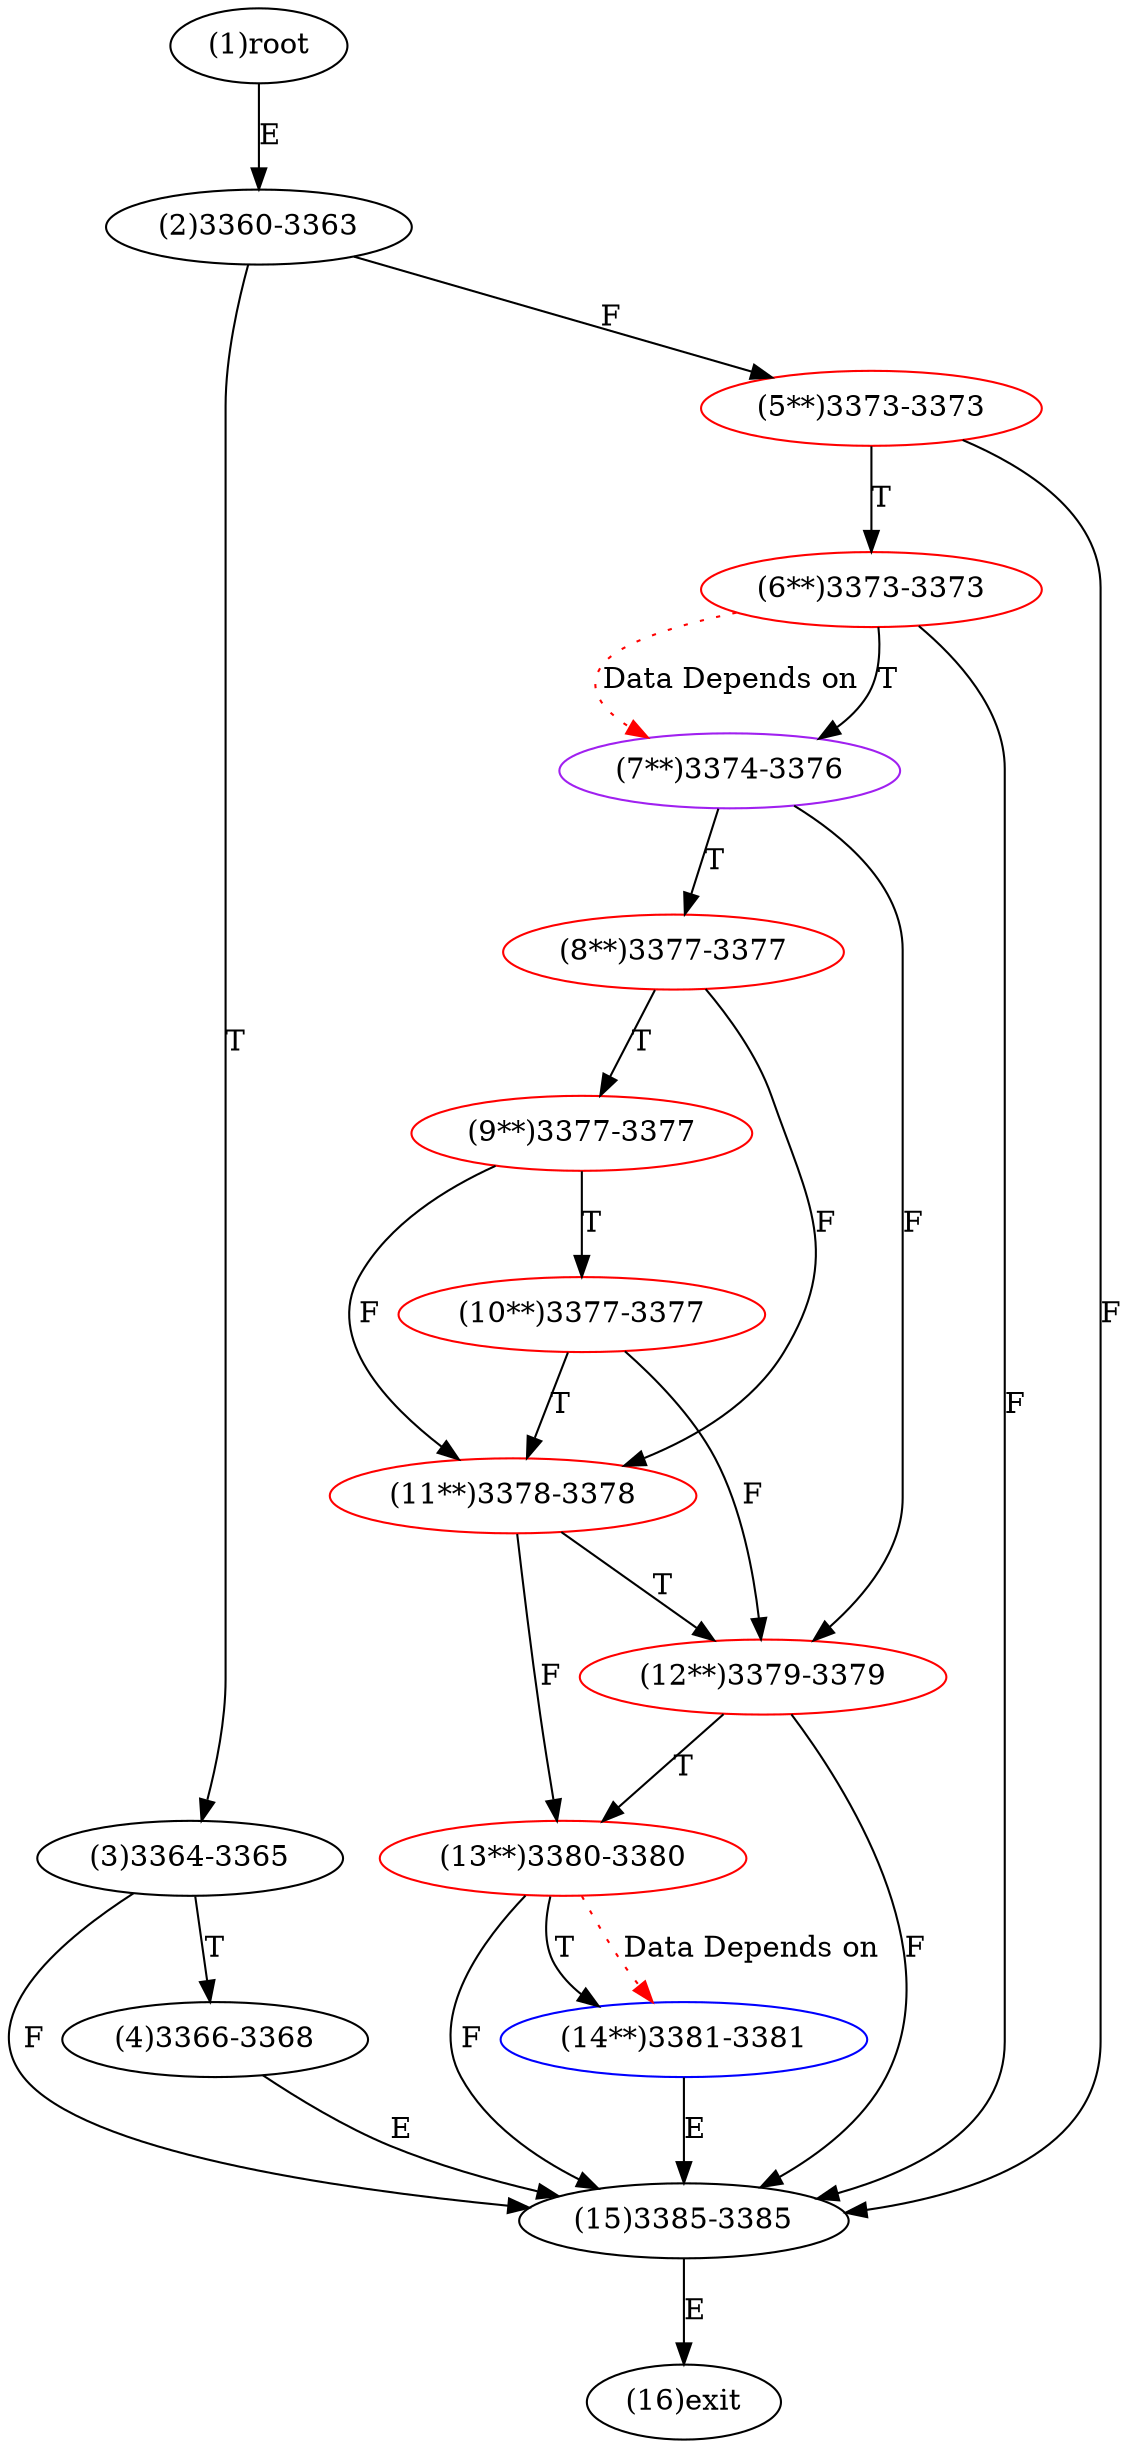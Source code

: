 digraph "" { 
1[ label="(1)root"];
2[ label="(2)3360-3363"];
3[ label="(3)3364-3365"];
4[ label="(4)3366-3368"];
5[ label="(5**)3373-3373",color=red];
6[ label="(6**)3373-3373",color=red];
7[ label="(7**)3374-3376",color=purple];
8[ label="(8**)3377-3377",color=red];
9[ label="(9**)3377-3377",color=red];
10[ label="(10**)3377-3377",color=red];
11[ label="(11**)3378-3378",color=red];
12[ label="(12**)3379-3379",color=red];
13[ label="(13**)3380-3380",color=red];
14[ label="(14**)3381-3381",color=blue];
15[ label="(15)3385-3385"];
16[ label="(16)exit"];
1->2[ label="E"];
2->5[ label="F"];
2->3[ label="T"];
3->15[ label="F"];
3->4[ label="T"];
4->15[ label="E"];
5->15[ label="F"];
5->6[ label="T"];
6->15[ label="F"];
6->7[ label="T"];
7->12[ label="F"];
7->8[ label="T"];
8->11[ label="F"];
8->9[ label="T"];
9->11[ label="F"];
9->10[ label="T"];
10->12[ label="F"];
10->11[ label="T"];
11->13[ label="F"];
11->12[ label="T"];
12->15[ label="F"];
12->13[ label="T"];
13->15[ label="F"];
13->14[ label="T"];
14->15[ label="E"];
15->16[ label="E"];
6->7[ color="red" label="Data Depends on" style = dotted ];
13->14[ color="red" label="Data Depends on" style = dotted ];
}